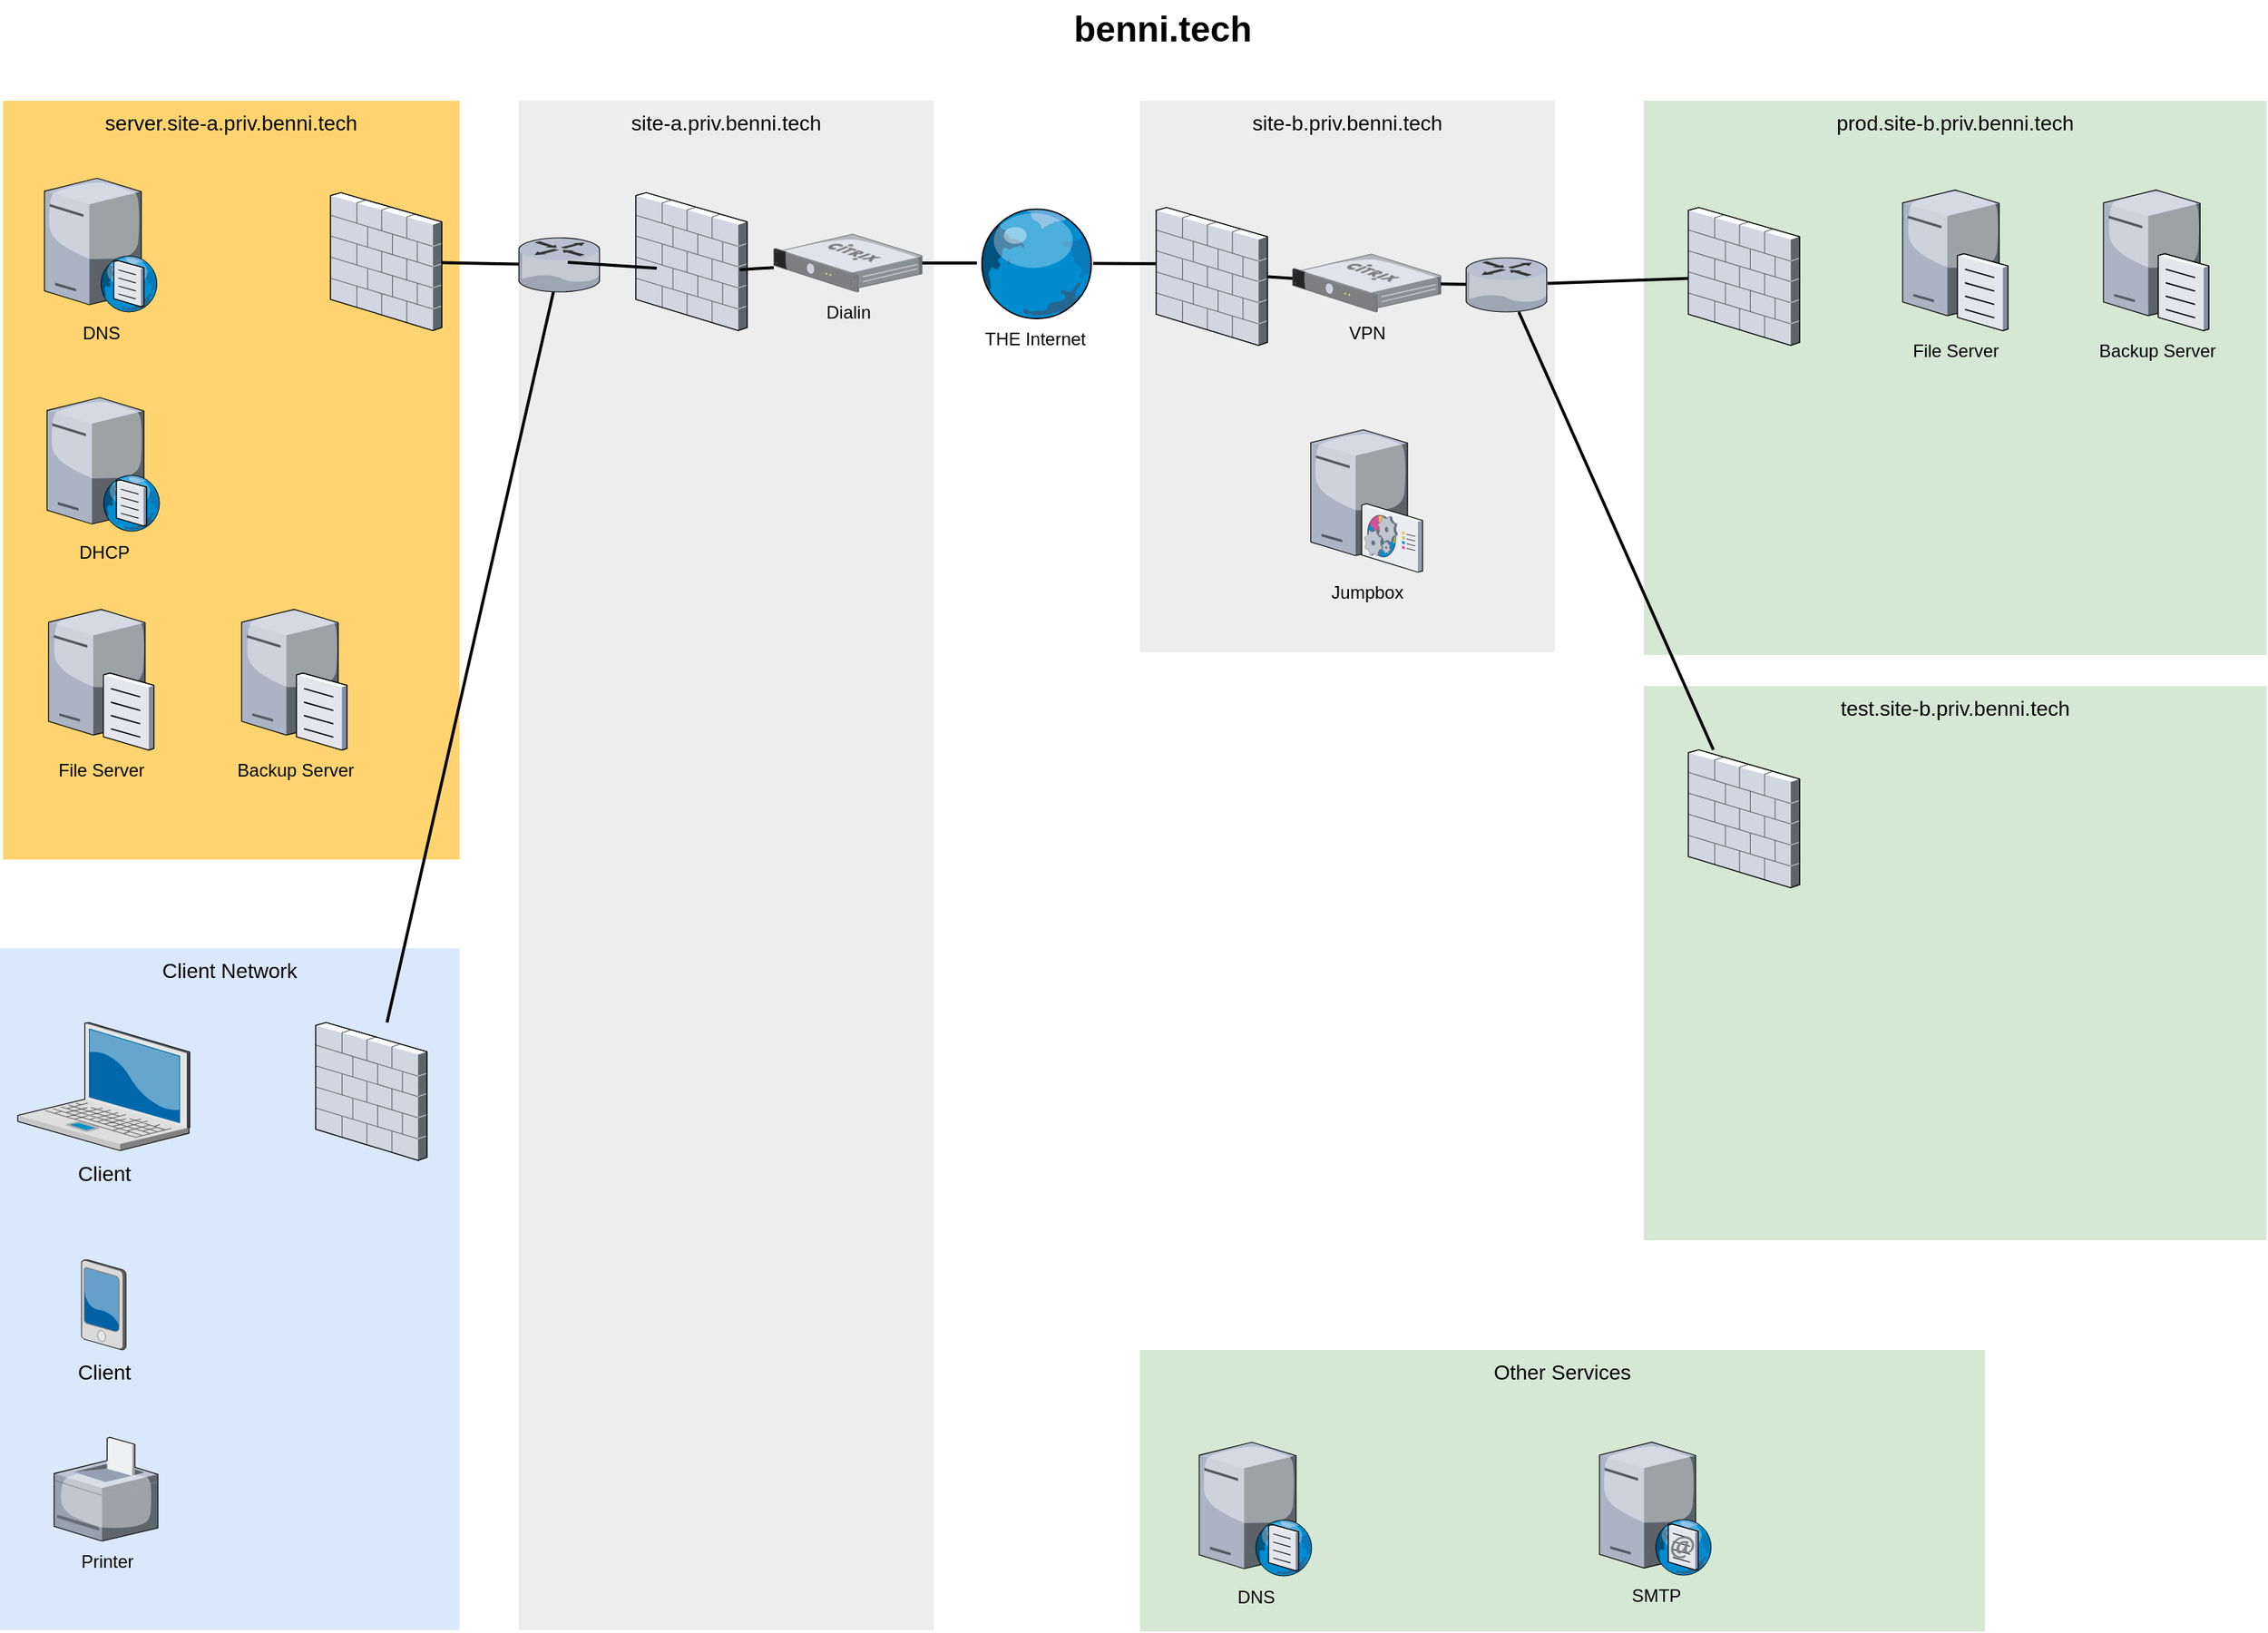 <mxfile version="15.9.1" type="github">
  <diagram name="Page-1" id="e3a06f82-3646-2815-327d-82caf3d4e204">
    <mxGraphModel dx="2062" dy="1078" grid="1" gridSize="10" guides="1" tooltips="1" connect="1" arrows="1" fold="1" page="1" pageScale="1.5" pageWidth="1169" pageHeight="826" background="none" math="0" shadow="0">
      <root>
        <mxCell id="0" style=";html=1;" />
        <mxCell id="1" style=";html=1;" parent="0" />
        <mxCell id="aTxFx5PAQP-ixfO4GfQq-4" value="site-b.priv.benni.tech" style="whiteSpace=wrap;html=1;fillColor=#EDEDED;fontSize=14;strokeColor=none;verticalAlign=top;" vertex="1" parent="1">
          <mxGeometry x="810" y="98" width="280" height="372" as="geometry" />
        </mxCell>
        <mxCell id="mDbLlLf00zMc5VI1A1oP-17" value="Other Services" style="whiteSpace=wrap;html=1;fillColor=#d5e8d4;fontSize=14;strokeColor=none;verticalAlign=top;" parent="1" vertex="1">
          <mxGeometry x="810" y="941" width="570" height="190" as="geometry" />
        </mxCell>
        <mxCell id="6a7d8f32e03d9370-60" value="prod.site-b.priv.benni.tech" style="whiteSpace=wrap;html=1;fillColor=#d5e8d4;fontSize=14;strokeColor=none;verticalAlign=top;" parent="1" vertex="1">
          <mxGeometry x="1150" y="98" width="420" height="374" as="geometry" />
        </mxCell>
        <mxCell id="6a7d8f32e03d9370-59" value="site-a.priv.benni.tech" style="whiteSpace=wrap;html=1;fillColor=#EDEDED;fontSize=14;strokeColor=none;verticalAlign=top;" parent="1" vertex="1">
          <mxGeometry x="391" y="98" width="280" height="1032" as="geometry" />
        </mxCell>
        <mxCell id="6a7d8f32e03d9370-58" value="Client Network" style="whiteSpace=wrap;html=1;fillColor=#dae8fc;fontSize=14;strokeColor=none;verticalAlign=top;" parent="1" vertex="1">
          <mxGeometry x="41" y="670" width="310" height="460" as="geometry" />
        </mxCell>
        <mxCell id="6a7d8f32e03d9370-57" value="server.site-a.priv.benni.tech" style="whiteSpace=wrap;html=1;fillColor=#FFD470;gradientColor=none;fontSize=14;strokeColor=none;verticalAlign=top;" parent="1" vertex="1">
          <mxGeometry x="43" y="98" width="308" height="512" as="geometry" />
        </mxCell>
        <mxCell id="6a7d8f32e03d9370-1" value="Client" style="verticalLabelPosition=bottom;aspect=fixed;html=1;verticalAlign=top;strokeColor=none;shape=mxgraph.citrix.laptop_2;fillColor=#66B2FF;gradientColor=#0066CC;fontSize=14;" parent="1" vertex="1">
          <mxGeometry x="53.0" y="720" width="116" height="86.5" as="geometry" />
        </mxCell>
        <mxCell id="6a7d8f32e03d9370-33" style="edgeStyle=none;rounded=0;html=1;startSize=10;endSize=10;jettySize=auto;orthogonalLoop=1;fontSize=14;endArrow=none;endFill=0;strokeWidth=2;" parent="1" source="mDbLlLf00zMc5VI1A1oP-11" target="aTxFx5PAQP-ixfO4GfQq-5" edge="1">
          <mxGeometry relative="1" as="geometry">
            <mxPoint x="319" y="368.243" as="sourcePoint" />
          </mxGeometry>
        </mxCell>
        <mxCell id="6a7d8f32e03d9370-6" value="Client" style="verticalLabelPosition=bottom;aspect=fixed;html=1;verticalAlign=top;strokeColor=none;shape=mxgraph.citrix.pda;fillColor=#66B2FF;gradientColor=#0066CC;fontSize=14;" parent="1" vertex="1">
          <mxGeometry x="96.0" y="880" width="30" height="61" as="geometry" />
        </mxCell>
        <mxCell id="6a7d8f32e03d9370-43" style="edgeStyle=none;rounded=0;html=1;startSize=10;endSize=10;jettySize=auto;orthogonalLoop=1;fontSize=14;endArrow=none;endFill=0;strokeWidth=2;" parent="1" source="aTxFx5PAQP-ixfO4GfQq-5" target="6a7d8f32e03d9370-17" edge="1">
          <mxGeometry relative="1" as="geometry">
            <mxPoint x="577" y="201.126" as="sourcePoint" />
          </mxGeometry>
        </mxCell>
        <mxCell id="6a7d8f32e03d9370-13" value="" style="verticalLabelPosition=bottom;aspect=fixed;html=1;verticalAlign=top;strokeColor=none;shape=mxgraph.citrix.router;fillColor=#66B2FF;gradientColor=#0066CC;fontSize=14;" parent="1" vertex="1">
          <mxGeometry x="1030" y="204" width="55" height="36.5" as="geometry" />
        </mxCell>
        <mxCell id="6a7d8f32e03d9370-17" value="" style="verticalLabelPosition=bottom;aspect=fixed;html=1;verticalAlign=top;strokeColor=none;shape=mxgraph.citrix.firewall;fillColor=#66B2FF;gradientColor=#0066CC;fontSize=14;" parent="1" vertex="1">
          <mxGeometry x="264" y="160" width="75" height="93" as="geometry" />
        </mxCell>
        <mxCell id="6a7d8f32e03d9370-45" style="edgeStyle=none;rounded=0;html=1;startSize=10;endSize=10;jettySize=auto;orthogonalLoop=1;fontSize=14;endArrow=none;endFill=0;strokeWidth=2;" parent="1" source="mDbLlLf00zMc5VI1A1oP-6" target="mDbLlLf00zMc5VI1A1oP-14" edge="1">
          <mxGeometry relative="1" as="geometry">
            <mxPoint x="732" y="207.5" as="targetPoint" />
          </mxGeometry>
        </mxCell>
        <mxCell id="6a7d8f32e03d9370-18" value="" style="verticalLabelPosition=bottom;aspect=fixed;html=1;verticalAlign=top;strokeColor=none;shape=mxgraph.citrix.firewall;fillColor=#66B2FF;gradientColor=#0066CC;fontSize=14;" parent="1" vertex="1">
          <mxGeometry x="470" y="160" width="75" height="93" as="geometry" />
        </mxCell>
        <mxCell id="6a7d8f32e03d9370-49" style="edgeStyle=none;rounded=0;html=1;startSize=10;endSize=10;jettySize=auto;orthogonalLoop=1;fontSize=14;endArrow=none;endFill=0;strokeWidth=2;exitX=0.213;exitY=0.409;exitDx=0;exitDy=0;exitPerimeter=0;" parent="1" source="mDbLlLf00zMc5VI1A1oP-13" target="mDbLlLf00zMc5VI1A1oP-14" edge="1">
          <mxGeometry relative="1" as="geometry" />
        </mxCell>
        <mxCell id="6a7d8f32e03d9370-62" value="benni.tech" style="text;strokeColor=none;fillColor=none;html=1;fontSize=24;fontStyle=1;verticalAlign=middle;align=center;" parent="1" vertex="1">
          <mxGeometry x="394" y="30" width="861" height="40" as="geometry" />
        </mxCell>
        <mxCell id="mDbLlLf00zMc5VI1A1oP-2" value="DNS" style="verticalLabelPosition=bottom;sketch=0;aspect=fixed;html=1;verticalAlign=top;strokeColor=none;align=center;outlineConnect=0;shape=mxgraph.citrix.dns_server;" parent="1" vertex="1">
          <mxGeometry x="71" y="148" width="76.5" height="92.5" as="geometry" />
        </mxCell>
        <mxCell id="mDbLlLf00zMc5VI1A1oP-3" value="&lt;div&gt;File Server&lt;/div&gt;" style="verticalLabelPosition=bottom;sketch=0;aspect=fixed;html=1;verticalAlign=top;strokeColor=none;align=center;outlineConnect=0;shape=mxgraph.citrix.file_server;" parent="1" vertex="1">
          <mxGeometry x="73.75" y="439" width="71" height="97" as="geometry" />
        </mxCell>
        <mxCell id="mDbLlLf00zMc5VI1A1oP-4" value="Printer" style="verticalLabelPosition=bottom;sketch=0;aspect=fixed;html=1;verticalAlign=top;strokeColor=none;align=center;outlineConnect=0;shape=mxgraph.citrix.printer;" parent="1" vertex="1">
          <mxGeometry x="77.5" y="1000" width="70" height="70" as="geometry" />
        </mxCell>
        <mxCell id="mDbLlLf00zMc5VI1A1oP-5" value="SMTP" style="verticalLabelPosition=bottom;sketch=0;aspect=fixed;html=1;verticalAlign=top;strokeColor=none;align=center;outlineConnect=0;shape=mxgraph.citrix.smtp_server;" parent="1" vertex="1">
          <mxGeometry x="1120" y="1001" width="76" height="92" as="geometry" />
        </mxCell>
        <mxCell id="mDbLlLf00zMc5VI1A1oP-6" value="Dialin" style="verticalLabelPosition=bottom;sketch=0;aspect=fixed;html=1;verticalAlign=top;strokeColor=none;align=center;outlineConnect=0;shape=mxgraph.citrix.netscaler_gateway;" parent="1" vertex="1">
          <mxGeometry x="563" y="188" width="100" height="39" as="geometry" />
        </mxCell>
        <mxCell id="mDbLlLf00zMc5VI1A1oP-7" value="DHCP" style="verticalLabelPosition=bottom;sketch=0;aspect=fixed;html=1;verticalAlign=top;strokeColor=none;align=center;outlineConnect=0;shape=mxgraph.citrix.dns_server;" parent="1" vertex="1">
          <mxGeometry x="72.75" y="296" width="76.5" height="92.5" as="geometry" />
        </mxCell>
        <mxCell id="mDbLlLf00zMc5VI1A1oP-8" style="edgeStyle=none;rounded=0;html=1;startSize=10;endSize=10;jettySize=auto;orthogonalLoop=1;fontSize=14;endArrow=none;endFill=0;strokeWidth=2;entryX=0.933;entryY=0.559;entryDx=0;entryDy=0;entryPerimeter=0;" parent="1" source="mDbLlLf00zMc5VI1A1oP-6" target="6a7d8f32e03d9370-18" edge="1">
          <mxGeometry relative="1" as="geometry">
            <mxPoint x="362" y="280" as="sourcePoint" />
            <mxPoint x="277" y="217.124" as="targetPoint" />
          </mxGeometry>
        </mxCell>
        <mxCell id="mDbLlLf00zMc5VI1A1oP-11" value="" style="verticalLabelPosition=bottom;aspect=fixed;html=1;verticalAlign=top;strokeColor=none;shape=mxgraph.citrix.firewall;fillColor=#66B2FF;gradientColor=#0066CC;fontSize=14;" parent="1" vertex="1">
          <mxGeometry x="254" y="720" width="75" height="93" as="geometry" />
        </mxCell>
        <mxCell id="mDbLlLf00zMc5VI1A1oP-12" value="DNS" style="verticalLabelPosition=bottom;sketch=0;aspect=fixed;html=1;verticalAlign=top;strokeColor=none;align=center;outlineConnect=0;shape=mxgraph.citrix.dns_server;" parent="1" vertex="1">
          <mxGeometry x="850" y="1001" width="76.5" height="92.5" as="geometry" />
        </mxCell>
        <mxCell id="mDbLlLf00zMc5VI1A1oP-14" value="THE Internet" style="verticalLabelPosition=bottom;sketch=0;aspect=fixed;html=1;verticalAlign=top;strokeColor=none;align=center;outlineConnect=0;shape=mxgraph.citrix.globe;" parent="1" vertex="1">
          <mxGeometry x="700" y="170" width="78.5" height="75" as="geometry" />
        </mxCell>
        <mxCell id="mDbLlLf00zMc5VI1A1oP-15" value="VPN" style="verticalLabelPosition=bottom;sketch=0;aspect=fixed;html=1;verticalAlign=top;strokeColor=none;align=center;outlineConnect=0;shape=mxgraph.citrix.netscaler_gateway;" parent="1" vertex="1">
          <mxGeometry x="913" y="201.5" width="100" height="39" as="geometry" />
        </mxCell>
        <mxCell id="mDbLlLf00zMc5VI1A1oP-16" style="edgeStyle=none;rounded=0;html=1;startSize=10;endSize=10;jettySize=auto;orthogonalLoop=1;fontSize=14;endArrow=none;endFill=0;strokeWidth=2;exitX=0.853;exitY=0.495;exitDx=0;exitDy=0;exitPerimeter=0;" parent="1" source="mDbLlLf00zMc5VI1A1oP-13" target="mDbLlLf00zMc5VI1A1oP-15" edge="1">
          <mxGeometry relative="1" as="geometry">
            <mxPoint x="1275" y="217" as="sourcePoint" />
            <mxPoint x="1045" y="217.268" as="targetPoint" />
          </mxGeometry>
        </mxCell>
        <mxCell id="mDbLlLf00zMc5VI1A1oP-18" style="edgeStyle=none;rounded=0;html=1;startSize=10;endSize=10;jettySize=auto;orthogonalLoop=1;fontSize=14;endArrow=none;endFill=0;strokeWidth=2;" parent="1" source="mDbLlLf00zMc5VI1A1oP-15" target="6a7d8f32e03d9370-13" edge="1">
          <mxGeometry relative="1" as="geometry">
            <mxPoint x="1308.975" y="226.035" as="sourcePoint" />
            <mxPoint x="1385" y="226.316" as="targetPoint" />
          </mxGeometry>
        </mxCell>
        <mxCell id="mDbLlLf00zMc5VI1A1oP-19" value="test.site-b.priv.benni.tech" style="whiteSpace=wrap;html=1;fillColor=#d5e8d4;fontSize=14;strokeColor=none;verticalAlign=top;" parent="1" vertex="1">
          <mxGeometry x="1150" y="493" width="420" height="374" as="geometry" />
        </mxCell>
        <mxCell id="mDbLlLf00zMc5VI1A1oP-20" value="" style="verticalLabelPosition=bottom;aspect=fixed;html=1;verticalAlign=top;strokeColor=none;shape=mxgraph.citrix.firewall;fillColor=#66B2FF;gradientColor=#0066CC;fontSize=14;" parent="1" vertex="1">
          <mxGeometry x="1180" y="170" width="75" height="93" as="geometry" />
        </mxCell>
        <mxCell id="mDbLlLf00zMc5VI1A1oP-21" value="" style="verticalLabelPosition=bottom;aspect=fixed;html=1;verticalAlign=top;strokeColor=none;shape=mxgraph.citrix.firewall;fillColor=#66B2FF;gradientColor=#0066CC;fontSize=14;" parent="1" vertex="1">
          <mxGeometry x="1180" y="536" width="75" height="93" as="geometry" />
        </mxCell>
        <mxCell id="6a7d8f32e03d9370-56" style="edgeStyle=none;rounded=0;html=1;startSize=10;endSize=10;jettySize=auto;orthogonalLoop=1;fontSize=14;endArrow=none;endFill=0;strokeWidth=2;" parent="1" source="6a7d8f32e03d9370-13" target="mDbLlLf00zMc5VI1A1oP-21" edge="1">
          <mxGeometry relative="1" as="geometry">
            <mxPoint x="1504" y="805.336" as="targetPoint" />
          </mxGeometry>
        </mxCell>
        <mxCell id="6a7d8f32e03d9370-50" style="edgeStyle=none;rounded=0;html=1;startSize=10;endSize=10;jettySize=auto;orthogonalLoop=1;fontSize=14;endArrow=none;endFill=0;strokeWidth=2;" parent="1" source="6a7d8f32e03d9370-13" target="mDbLlLf00zMc5VI1A1oP-20" edge="1">
          <mxGeometry relative="1" as="geometry">
            <mxPoint x="1241.488" y="858" as="targetPoint" />
          </mxGeometry>
        </mxCell>
        <mxCell id="mDbLlLf00zMc5VI1A1oP-22" value="&lt;div&gt;File Server&lt;/div&gt;" style="verticalLabelPosition=bottom;sketch=0;aspect=fixed;html=1;verticalAlign=top;strokeColor=none;align=center;outlineConnect=0;shape=mxgraph.citrix.file_server;" parent="1" vertex="1">
          <mxGeometry x="1324.5" y="156" width="71" height="97" as="geometry" />
        </mxCell>
        <mxCell id="mDbLlLf00zMc5VI1A1oP-23" value="Backup Server" style="verticalLabelPosition=bottom;sketch=0;aspect=fixed;html=1;verticalAlign=top;strokeColor=none;align=center;outlineConnect=0;shape=mxgraph.citrix.file_server;" parent="1" vertex="1">
          <mxGeometry x="1460" y="156" width="71" height="97" as="geometry" />
        </mxCell>
        <mxCell id="mDbLlLf00zMc5VI1A1oP-24" value="Backup Server" style="verticalLabelPosition=bottom;sketch=0;aspect=fixed;html=1;verticalAlign=top;strokeColor=none;align=center;outlineConnect=0;shape=mxgraph.citrix.file_server;" parent="1" vertex="1">
          <mxGeometry x="204" y="439" width="71" height="97" as="geometry" />
        </mxCell>
        <mxCell id="mDbLlLf00zMc5VI1A1oP-25" value="Jumpbox" style="verticalLabelPosition=bottom;sketch=0;aspect=fixed;html=1;verticalAlign=top;strokeColor=none;align=center;outlineConnect=0;shape=mxgraph.citrix.command_center;" parent="1" vertex="1">
          <mxGeometry x="925.25" y="320" width="75.5" height="96" as="geometry" />
        </mxCell>
        <mxCell id="mDbLlLf00zMc5VI1A1oP-13" value="" style="verticalLabelPosition=bottom;aspect=fixed;html=1;verticalAlign=top;strokeColor=none;shape=mxgraph.citrix.firewall;fillColor=#66B2FF;gradientColor=#0066CC;fontSize=14;" parent="1" vertex="1">
          <mxGeometry x="821" y="170" width="75" height="93" as="geometry" />
        </mxCell>
        <mxCell id="aTxFx5PAQP-ixfO4GfQq-5" value="" style="verticalLabelPosition=bottom;aspect=fixed;html=1;verticalAlign=top;strokeColor=none;shape=mxgraph.citrix.router;fillColor=#66B2FF;gradientColor=#0066CC;fontSize=14;" vertex="1" parent="1">
          <mxGeometry x="391" y="190.5" width="55" height="36.5" as="geometry" />
        </mxCell>
        <mxCell id="aTxFx5PAQP-ixfO4GfQq-8" style="edgeStyle=none;rounded=0;html=1;startSize=10;endSize=10;jettySize=auto;orthogonalLoop=1;fontSize=14;endArrow=none;endFill=0;strokeWidth=2;exitX=0.187;exitY=0.548;exitDx=0;exitDy=0;exitPerimeter=0;entryX=0.6;entryY=0.452;entryDx=0;entryDy=0;entryPerimeter=0;" edge="1" parent="1" source="6a7d8f32e03d9370-18" target="aTxFx5PAQP-ixfO4GfQq-5">
          <mxGeometry relative="1" as="geometry">
            <mxPoint x="401" y="218.221" as="sourcePoint" />
            <mxPoint x="349" y="217.221" as="targetPoint" />
          </mxGeometry>
        </mxCell>
      </root>
    </mxGraphModel>
  </diagram>
</mxfile>
